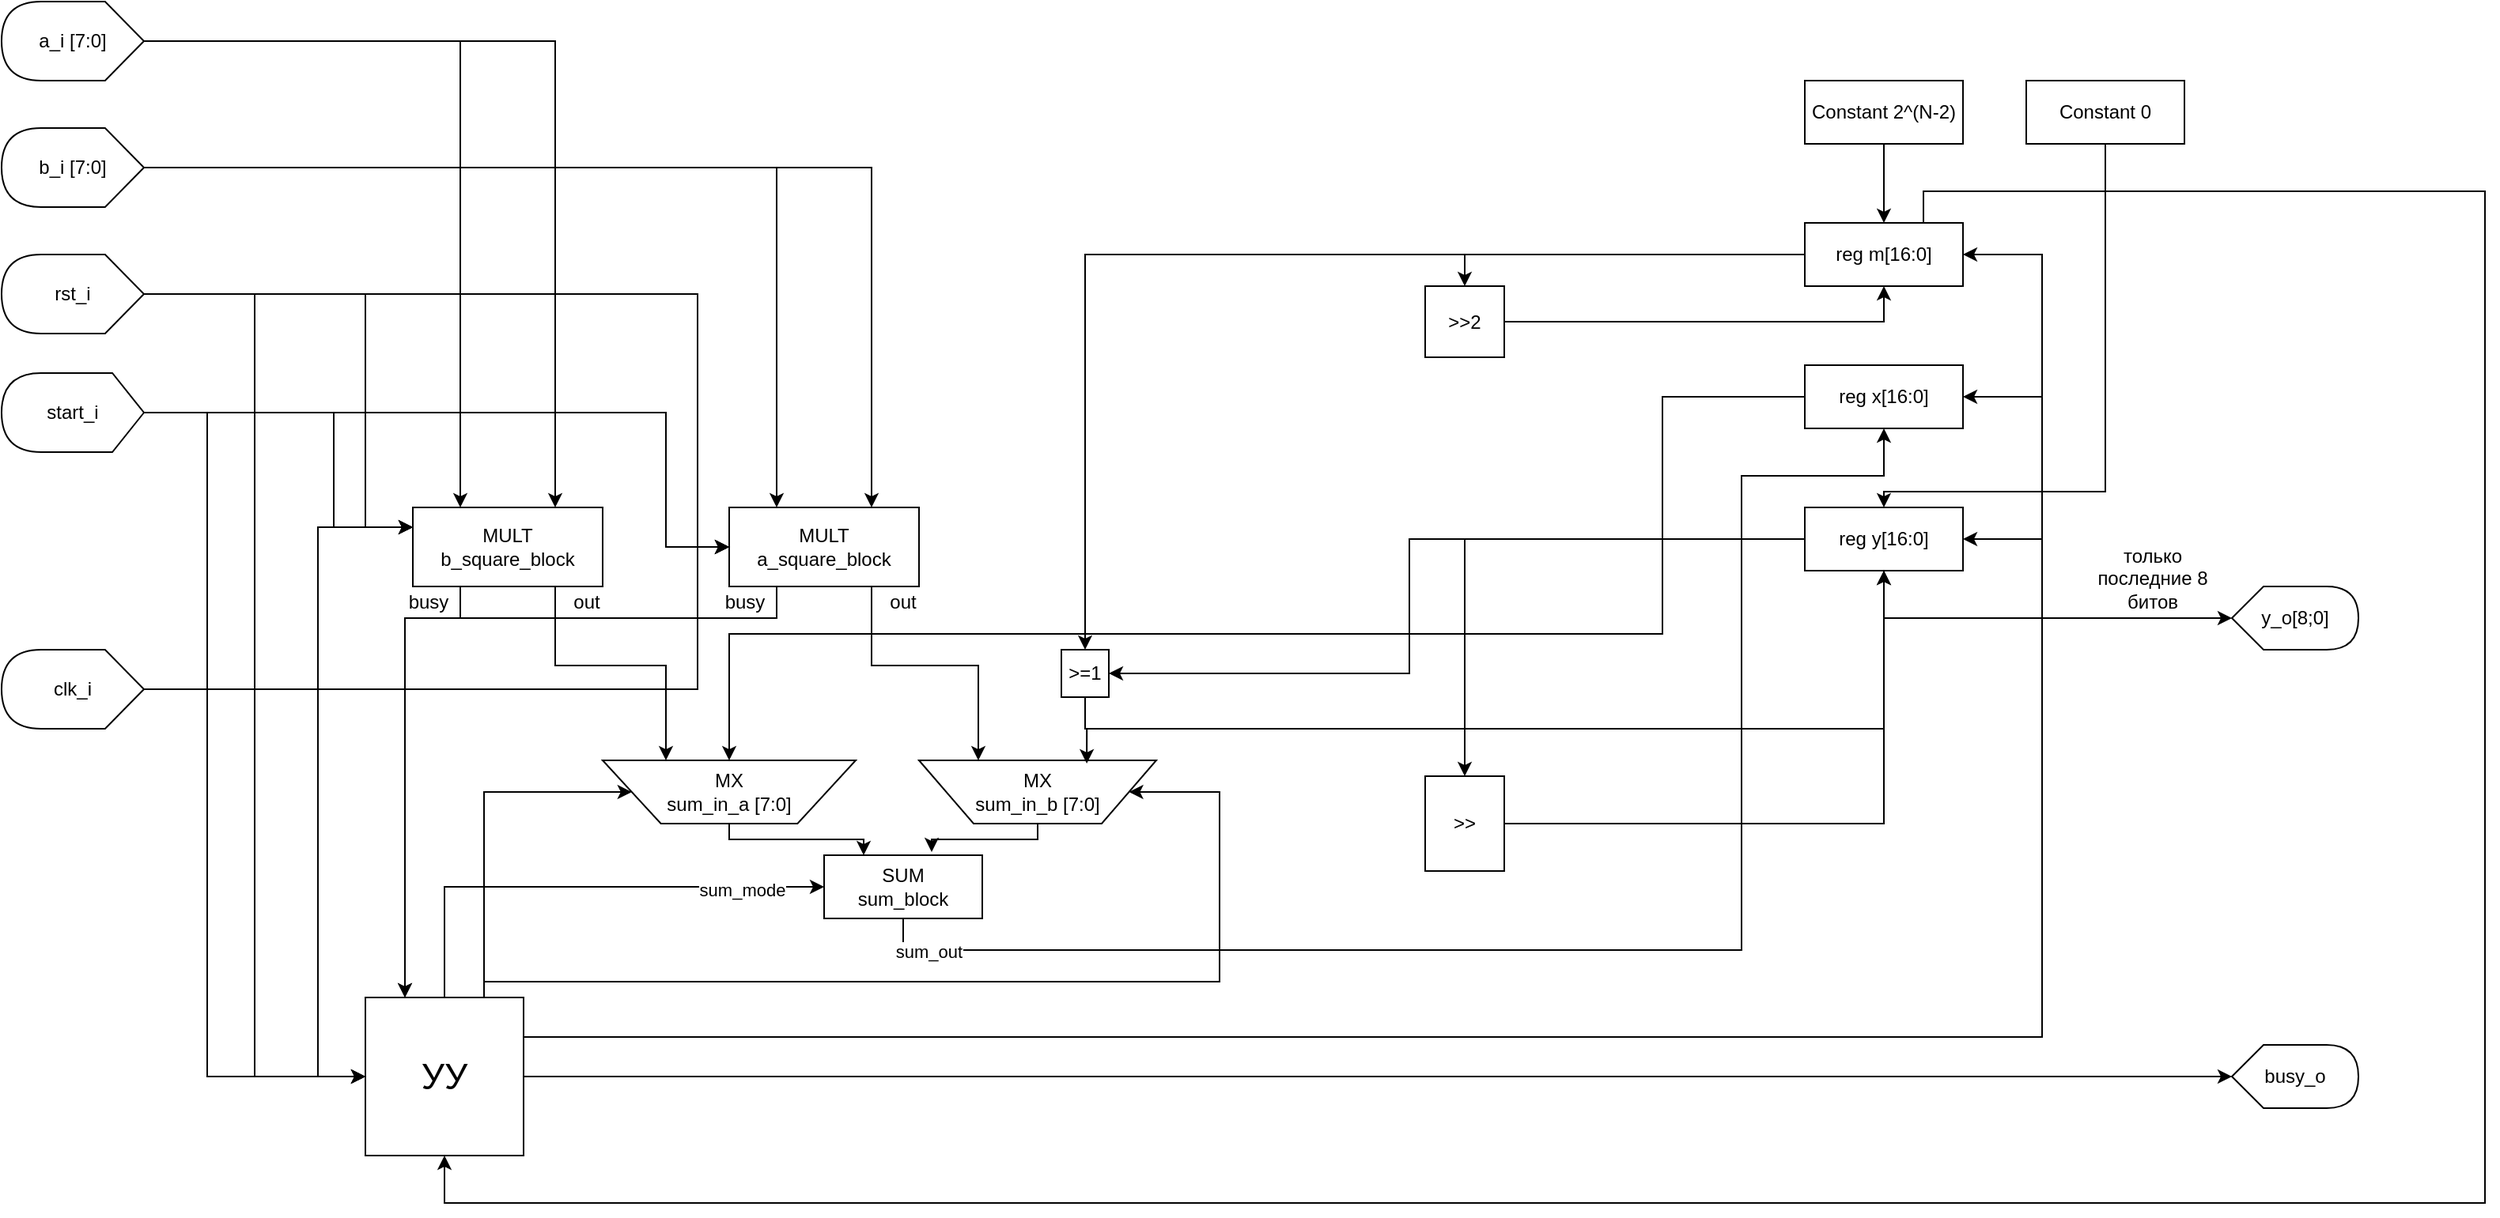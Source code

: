 <mxfile version="14.6.9" type="device"><diagram id="yhgTA5xH6fjYO7fQ73th" name="Page-1"><mxGraphModel dx="1663" dy="1238" grid="1" gridSize="10" guides="1" tooltips="1" connect="1" arrows="1" fold="1" page="1" pageScale="1" pageWidth="4681" pageHeight="3300" math="0" shadow="0"><root><mxCell id="0"/><mxCell id="1" parent="0"/><mxCell id="CnSss1AtHN7uozVanmQQ-28" style="edgeStyle=orthogonalEdgeStyle;rounded=0;orthogonalLoop=1;jettySize=auto;html=1;exitX=0;exitY=0.5;exitDx=0;exitDy=0;exitPerimeter=0;entryX=0;entryY=0.5;entryDx=0;entryDy=0;" edge="1" parent="1" source="CnSss1AtHN7uozVanmQQ-1" target="CnSss1AtHN7uozVanmQQ-8"><mxGeometry relative="1" as="geometry"><Array as="points"><mxPoint x="220" y="475"/><mxPoint x="220" y="720"/></Array></mxGeometry></mxCell><mxCell id="CnSss1AtHN7uozVanmQQ-80" style="edgeStyle=orthogonalEdgeStyle;rounded=0;orthogonalLoop=1;jettySize=auto;html=1;exitX=0;exitY=0.5;exitDx=0;exitDy=0;exitPerimeter=0;entryX=0;entryY=0.25;entryDx=0;entryDy=0;" edge="1" parent="1" source="CnSss1AtHN7uozVanmQQ-1" target="CnSss1AtHN7uozVanmQQ-16"><mxGeometry relative="1" as="geometry"><Array as="points"><mxPoint x="220" y="475"/><mxPoint x="220" y="373"/></Array></mxGeometry></mxCell><mxCell id="CnSss1AtHN7uozVanmQQ-81" style="edgeStyle=orthogonalEdgeStyle;rounded=0;orthogonalLoop=1;jettySize=auto;html=1;exitX=0;exitY=0.5;exitDx=0;exitDy=0;exitPerimeter=0;entryX=0;entryY=0.5;entryDx=0;entryDy=0;" edge="1" parent="1" source="CnSss1AtHN7uozVanmQQ-1" target="CnSss1AtHN7uozVanmQQ-15"><mxGeometry relative="1" as="geometry"><Array as="points"><mxPoint x="460" y="475"/><mxPoint x="460" y="385"/></Array></mxGeometry></mxCell><mxCell id="CnSss1AtHN7uozVanmQQ-1" value="clk_i" style="shape=display;whiteSpace=wrap;html=1;rotation=0;size=0.273;direction=west;" vertex="1" parent="1"><mxGeometry x="20" y="450" width="90" height="50" as="geometry"/></mxCell><mxCell id="CnSss1AtHN7uozVanmQQ-29" style="edgeStyle=orthogonalEdgeStyle;rounded=0;orthogonalLoop=1;jettySize=auto;html=1;exitX=0;exitY=0.5;exitDx=0;exitDy=0;exitPerimeter=0;entryX=0;entryY=0.5;entryDx=0;entryDy=0;" edge="1" parent="1" source="CnSss1AtHN7uozVanmQQ-2" target="CnSss1AtHN7uozVanmQQ-8"><mxGeometry relative="1" as="geometry"><Array as="points"><mxPoint x="180" y="225"/><mxPoint x="180" y="720"/></Array></mxGeometry></mxCell><mxCell id="CnSss1AtHN7uozVanmQQ-35" style="edgeStyle=orthogonalEdgeStyle;rounded=0;orthogonalLoop=1;jettySize=auto;html=1;exitX=0;exitY=0.5;exitDx=0;exitDy=0;exitPerimeter=0;entryX=0;entryY=0.25;entryDx=0;entryDy=0;" edge="1" parent="1" source="CnSss1AtHN7uozVanmQQ-2" target="CnSss1AtHN7uozVanmQQ-16"><mxGeometry relative="1" as="geometry"><Array as="points"><mxPoint x="250" y="225"/><mxPoint x="250" y="373"/></Array></mxGeometry></mxCell><mxCell id="CnSss1AtHN7uozVanmQQ-37" style="edgeStyle=orthogonalEdgeStyle;rounded=0;orthogonalLoop=1;jettySize=auto;html=1;exitX=0;exitY=0.5;exitDx=0;exitDy=0;exitPerimeter=0;entryX=0;entryY=0.5;entryDx=0;entryDy=0;" edge="1" parent="1" source="CnSss1AtHN7uozVanmQQ-2" target="CnSss1AtHN7uozVanmQQ-15"><mxGeometry relative="1" as="geometry"><Array as="points"><mxPoint x="460" y="225"/><mxPoint x="460" y="385"/></Array></mxGeometry></mxCell><mxCell id="CnSss1AtHN7uozVanmQQ-2" value="rst_i" style="shape=display;whiteSpace=wrap;html=1;rotation=0;size=0.273;direction=west;" vertex="1" parent="1"><mxGeometry x="20" y="200" width="90" height="50" as="geometry"/></mxCell><mxCell id="CnSss1AtHN7uozVanmQQ-30" style="edgeStyle=orthogonalEdgeStyle;rounded=0;orthogonalLoop=1;jettySize=auto;html=1;exitX=0;exitY=0.5;exitDx=0;exitDy=0;exitPerimeter=0;entryX=0;entryY=0.5;entryDx=0;entryDy=0;" edge="1" parent="1" source="CnSss1AtHN7uozVanmQQ-3" target="CnSss1AtHN7uozVanmQQ-8"><mxGeometry relative="1" as="geometry"><Array as="points"><mxPoint x="110" y="300"/><mxPoint x="150" y="300"/><mxPoint x="150" y="720"/></Array></mxGeometry></mxCell><mxCell id="CnSss1AtHN7uozVanmQQ-36" style="edgeStyle=orthogonalEdgeStyle;rounded=0;orthogonalLoop=1;jettySize=auto;html=1;exitX=0;exitY=0.5;exitDx=0;exitDy=0;exitPerimeter=0;entryX=0;entryY=0.25;entryDx=0;entryDy=0;" edge="1" parent="1" source="CnSss1AtHN7uozVanmQQ-3" target="CnSss1AtHN7uozVanmQQ-16"><mxGeometry relative="1" as="geometry"><Array as="points"><mxPoint x="230" y="300"/><mxPoint x="230" y="373"/></Array></mxGeometry></mxCell><mxCell id="CnSss1AtHN7uozVanmQQ-38" style="edgeStyle=orthogonalEdgeStyle;rounded=0;orthogonalLoop=1;jettySize=auto;html=1;exitX=0;exitY=0.5;exitDx=0;exitDy=0;exitPerimeter=0;entryX=0;entryY=0.5;entryDx=0;entryDy=0;" edge="1" parent="1" source="CnSss1AtHN7uozVanmQQ-3" target="CnSss1AtHN7uozVanmQQ-15"><mxGeometry relative="1" as="geometry"><Array as="points"><mxPoint x="440" y="300"/><mxPoint x="440" y="385"/></Array></mxGeometry></mxCell><mxCell id="CnSss1AtHN7uozVanmQQ-3" value="start_i" style="shape=display;whiteSpace=wrap;html=1;rotation=0;size=0.222;direction=west;" vertex="1" parent="1"><mxGeometry x="20" y="275" width="90" height="50" as="geometry"/></mxCell><mxCell id="CnSss1AtHN7uozVanmQQ-31" style="edgeStyle=orthogonalEdgeStyle;rounded=0;orthogonalLoop=1;jettySize=auto;html=1;exitX=0;exitY=0.5;exitDx=0;exitDy=0;exitPerimeter=0;entryX=0.25;entryY=0;entryDx=0;entryDy=0;" edge="1" parent="1" source="CnSss1AtHN7uozVanmQQ-4" target="CnSss1AtHN7uozVanmQQ-16"><mxGeometry relative="1" as="geometry"/></mxCell><mxCell id="CnSss1AtHN7uozVanmQQ-32" style="edgeStyle=orthogonalEdgeStyle;rounded=0;orthogonalLoop=1;jettySize=auto;html=1;exitX=0;exitY=0.5;exitDx=0;exitDy=0;exitPerimeter=0;entryX=0.75;entryY=0;entryDx=0;entryDy=0;" edge="1" parent="1" source="CnSss1AtHN7uozVanmQQ-4" target="CnSss1AtHN7uozVanmQQ-16"><mxGeometry relative="1" as="geometry"/></mxCell><mxCell id="CnSss1AtHN7uozVanmQQ-4" value="&lt;div&gt;a_i [7:0]&lt;/div&gt;" style="shape=display;whiteSpace=wrap;html=1;rotation=0;size=0.273;direction=west;" vertex="1" parent="1"><mxGeometry x="20" y="40" width="90" height="50" as="geometry"/></mxCell><mxCell id="CnSss1AtHN7uozVanmQQ-33" style="edgeStyle=orthogonalEdgeStyle;rounded=0;orthogonalLoop=1;jettySize=auto;html=1;exitX=0;exitY=0.5;exitDx=0;exitDy=0;exitPerimeter=0;entryX=0.25;entryY=0;entryDx=0;entryDy=0;" edge="1" parent="1" source="CnSss1AtHN7uozVanmQQ-5" target="CnSss1AtHN7uozVanmQQ-15"><mxGeometry relative="1" as="geometry"/></mxCell><mxCell id="CnSss1AtHN7uozVanmQQ-34" style="edgeStyle=orthogonalEdgeStyle;rounded=0;orthogonalLoop=1;jettySize=auto;html=1;exitX=0;exitY=0.5;exitDx=0;exitDy=0;exitPerimeter=0;entryX=0.75;entryY=0;entryDx=0;entryDy=0;" edge="1" parent="1" source="CnSss1AtHN7uozVanmQQ-5" target="CnSss1AtHN7uozVanmQQ-15"><mxGeometry relative="1" as="geometry"/></mxCell><mxCell id="CnSss1AtHN7uozVanmQQ-5" value="&lt;div&gt;b_i [7:0]&lt;/div&gt;" style="shape=display;whiteSpace=wrap;html=1;rotation=0;size=0.273;direction=west;" vertex="1" parent="1"><mxGeometry x="20" y="120" width="90" height="50" as="geometry"/></mxCell><mxCell id="CnSss1AtHN7uozVanmQQ-22" style="edgeStyle=orthogonalEdgeStyle;rounded=0;orthogonalLoop=1;jettySize=auto;html=1;exitX=1;exitY=0.5;exitDx=0;exitDy=0;" edge="1" parent="1" source="CnSss1AtHN7uozVanmQQ-8" target="CnSss1AtHN7uozVanmQQ-20"><mxGeometry relative="1" as="geometry"/></mxCell><mxCell id="CnSss1AtHN7uozVanmQQ-23" style="edgeStyle=orthogonalEdgeStyle;rounded=0;orthogonalLoop=1;jettySize=auto;html=1;exitX=1;exitY=0.25;exitDx=0;exitDy=0;entryX=1;entryY=0.5;entryDx=0;entryDy=0;" edge="1" parent="1" source="CnSss1AtHN7uozVanmQQ-8" target="CnSss1AtHN7uozVanmQQ-17"><mxGeometry relative="1" as="geometry"><Array as="points"><mxPoint x="1310" y="695"/><mxPoint x="1310" y="200"/></Array></mxGeometry></mxCell><mxCell id="CnSss1AtHN7uozVanmQQ-24" style="edgeStyle=orthogonalEdgeStyle;rounded=0;orthogonalLoop=1;jettySize=auto;html=1;exitX=1;exitY=0.25;exitDx=0;exitDy=0;entryX=1;entryY=0.5;entryDx=0;entryDy=0;" edge="1" parent="1" source="CnSss1AtHN7uozVanmQQ-8" target="CnSss1AtHN7uozVanmQQ-18"><mxGeometry relative="1" as="geometry"><Array as="points"><mxPoint x="1310" y="695"/><mxPoint x="1310" y="290"/></Array></mxGeometry></mxCell><mxCell id="CnSss1AtHN7uozVanmQQ-25" style="edgeStyle=orthogonalEdgeStyle;rounded=0;orthogonalLoop=1;jettySize=auto;html=1;exitX=1;exitY=0.25;exitDx=0;exitDy=0;entryX=1;entryY=0.5;entryDx=0;entryDy=0;" edge="1" parent="1" source="CnSss1AtHN7uozVanmQQ-8" target="CnSss1AtHN7uozVanmQQ-19"><mxGeometry relative="1" as="geometry"><Array as="points"><mxPoint x="1310" y="695"/><mxPoint x="1310" y="380"/></Array></mxGeometry></mxCell><mxCell id="CnSss1AtHN7uozVanmQQ-49" style="edgeStyle=orthogonalEdgeStyle;rounded=0;orthogonalLoop=1;jettySize=auto;html=1;exitX=0.75;exitY=0;exitDx=0;exitDy=0;entryX=0;entryY=0.5;entryDx=0;entryDy=0;" edge="1" parent="1" source="CnSss1AtHN7uozVanmQQ-8" target="CnSss1AtHN7uozVanmQQ-9"><mxGeometry relative="1" as="geometry"><Array as="points"><mxPoint x="325" y="540"/></Array></mxGeometry></mxCell><mxCell id="CnSss1AtHN7uozVanmQQ-50" style="edgeStyle=orthogonalEdgeStyle;rounded=0;orthogonalLoop=1;jettySize=auto;html=1;exitX=0.75;exitY=0;exitDx=0;exitDy=0;entryX=1;entryY=0.5;entryDx=0;entryDy=0;" edge="1" parent="1" source="CnSss1AtHN7uozVanmQQ-8" target="CnSss1AtHN7uozVanmQQ-10"><mxGeometry relative="1" as="geometry"><Array as="points"><mxPoint x="325" y="660"/><mxPoint x="790" y="660"/><mxPoint x="790" y="540"/></Array></mxGeometry></mxCell><mxCell id="CnSss1AtHN7uozVanmQQ-55" style="edgeStyle=orthogonalEdgeStyle;rounded=0;orthogonalLoop=1;jettySize=auto;html=1;exitX=0.5;exitY=0;exitDx=0;exitDy=0;entryX=0;entryY=0.5;entryDx=0;entryDy=0;" edge="1" parent="1" source="CnSss1AtHN7uozVanmQQ-8" target="CnSss1AtHN7uozVanmQQ-12"><mxGeometry relative="1" as="geometry"/></mxCell><mxCell id="CnSss1AtHN7uozVanmQQ-56" value="sum_mode" style="edgeLabel;html=1;align=center;verticalAlign=middle;resizable=0;points=[];" vertex="1" connectable="0" parent="CnSss1AtHN7uozVanmQQ-55"><mxGeometry x="0.663" y="-2" relative="1" as="geometry"><mxPoint as="offset"/></mxGeometry></mxCell><mxCell id="CnSss1AtHN7uozVanmQQ-8" value="&lt;font style=&quot;font-size: 23px&quot;&gt;УУ&lt;/font&gt;" style="rounded=0;whiteSpace=wrap;html=1;" vertex="1" parent="1"><mxGeometry x="250" y="670" width="100" height="100" as="geometry"/></mxCell><mxCell id="CnSss1AtHN7uozVanmQQ-51" style="edgeStyle=orthogonalEdgeStyle;rounded=0;orthogonalLoop=1;jettySize=auto;html=1;exitX=0.5;exitY=1;exitDx=0;exitDy=0;entryX=0.25;entryY=0;entryDx=0;entryDy=0;" edge="1" parent="1" source="CnSss1AtHN7uozVanmQQ-9" target="CnSss1AtHN7uozVanmQQ-12"><mxGeometry relative="1" as="geometry"><Array as="points"><mxPoint x="480" y="570"/><mxPoint x="565" y="570"/></Array></mxGeometry></mxCell><mxCell id="CnSss1AtHN7uozVanmQQ-9" value="&lt;div&gt;MX&lt;/div&gt;&lt;div&gt;sum_in_a [7:0]&lt;br&gt;&lt;/div&gt;" style="verticalLabelPosition=middle;verticalAlign=middle;html=1;shape=trapezoid;perimeter=trapezoidPerimeter;whiteSpace=wrap;size=0.23;arcSize=10;flipV=1;labelPosition=center;align=center;" vertex="1" parent="1"><mxGeometry x="400" y="520" width="160" height="40" as="geometry"/></mxCell><mxCell id="CnSss1AtHN7uozVanmQQ-52" style="edgeStyle=orthogonalEdgeStyle;rounded=0;orthogonalLoop=1;jettySize=auto;html=1;exitX=0.5;exitY=1;exitDx=0;exitDy=0;entryX=0.68;entryY=-0.05;entryDx=0;entryDy=0;entryPerimeter=0;" edge="1" parent="1" source="CnSss1AtHN7uozVanmQQ-10" target="CnSss1AtHN7uozVanmQQ-12"><mxGeometry relative="1" as="geometry"><Array as="points"><mxPoint x="675" y="570"/><mxPoint x="608" y="570"/></Array></mxGeometry></mxCell><mxCell id="CnSss1AtHN7uozVanmQQ-10" value="&lt;div&gt;MX&lt;/div&gt;sum_in_b [7:0]" style="verticalLabelPosition=middle;verticalAlign=middle;html=1;shape=trapezoid;perimeter=trapezoidPerimeter;whiteSpace=wrap;size=0.23;arcSize=10;flipV=1;labelPosition=center;align=center;" vertex="1" parent="1"><mxGeometry x="600" y="520" width="150" height="40" as="geometry"/></mxCell><mxCell id="CnSss1AtHN7uozVanmQQ-75" style="edgeStyle=orthogonalEdgeStyle;rounded=0;orthogonalLoop=1;jettySize=auto;html=1;exitX=0.5;exitY=1;exitDx=0;exitDy=0;entryX=0.5;entryY=1;entryDx=0;entryDy=0;" edge="1" parent="1" source="CnSss1AtHN7uozVanmQQ-12" target="CnSss1AtHN7uozVanmQQ-18"><mxGeometry relative="1" as="geometry"><Array as="points"><mxPoint x="590" y="640"/><mxPoint x="1120" y="640"/><mxPoint x="1120" y="340"/><mxPoint x="1210" y="340"/></Array></mxGeometry></mxCell><mxCell id="CnSss1AtHN7uozVanmQQ-77" value="sum_out" style="edgeLabel;html=1;align=center;verticalAlign=middle;resizable=0;points=[];" vertex="1" connectable="0" parent="CnSss1AtHN7uozVanmQQ-75"><mxGeometry x="-0.926" y="-1" relative="1" as="geometry"><mxPoint as="offset"/></mxGeometry></mxCell><mxCell id="CnSss1AtHN7uozVanmQQ-12" value="&lt;div&gt;SUM&lt;/div&gt;sum_block" style="rounded=0;whiteSpace=wrap;html=1;" vertex="1" parent="1"><mxGeometry x="540" y="580" width="100" height="40" as="geometry"/></mxCell><mxCell id="CnSss1AtHN7uozVanmQQ-40" style="edgeStyle=orthogonalEdgeStyle;rounded=0;orthogonalLoop=1;jettySize=auto;html=1;exitX=0.25;exitY=1;exitDx=0;exitDy=0;entryX=0.25;entryY=0;entryDx=0;entryDy=0;" edge="1" parent="1" source="CnSss1AtHN7uozVanmQQ-15" target="CnSss1AtHN7uozVanmQQ-8"><mxGeometry relative="1" as="geometry"><Array as="points"><mxPoint x="510" y="430"/><mxPoint x="275" y="430"/></Array></mxGeometry></mxCell><mxCell id="CnSss1AtHN7uozVanmQQ-46" style="edgeStyle=orthogonalEdgeStyle;rounded=0;orthogonalLoop=1;jettySize=auto;html=1;exitX=0.75;exitY=1;exitDx=0;exitDy=0;entryX=0.25;entryY=0;entryDx=0;entryDy=0;" edge="1" parent="1" source="CnSss1AtHN7uozVanmQQ-15" target="CnSss1AtHN7uozVanmQQ-10"><mxGeometry relative="1" as="geometry"><Array as="points"><mxPoint x="570" y="460"/><mxPoint x="638" y="460"/></Array></mxGeometry></mxCell><mxCell id="CnSss1AtHN7uozVanmQQ-15" value="&lt;div&gt;MULT&lt;/div&gt;a_square_block" style="rounded=0;whiteSpace=wrap;html=1;" vertex="1" parent="1"><mxGeometry x="480" y="360" width="120" height="50" as="geometry"/></mxCell><mxCell id="CnSss1AtHN7uozVanmQQ-39" style="edgeStyle=orthogonalEdgeStyle;rounded=0;orthogonalLoop=1;jettySize=auto;html=1;exitX=0.25;exitY=1;exitDx=0;exitDy=0;entryX=0.25;entryY=0;entryDx=0;entryDy=0;" edge="1" parent="1" source="CnSss1AtHN7uozVanmQQ-16" target="CnSss1AtHN7uozVanmQQ-8"><mxGeometry relative="1" as="geometry"><Array as="points"><mxPoint x="310" y="430"/><mxPoint x="275" y="430"/></Array></mxGeometry></mxCell><mxCell id="CnSss1AtHN7uozVanmQQ-45" style="edgeStyle=orthogonalEdgeStyle;rounded=0;orthogonalLoop=1;jettySize=auto;html=1;exitX=0.75;exitY=1;exitDx=0;exitDy=0;entryX=0.25;entryY=0;entryDx=0;entryDy=0;" edge="1" parent="1" source="CnSss1AtHN7uozVanmQQ-16" target="CnSss1AtHN7uozVanmQQ-9"><mxGeometry relative="1" as="geometry"><Array as="points"><mxPoint x="370" y="460"/><mxPoint x="440" y="460"/></Array></mxGeometry></mxCell><mxCell id="CnSss1AtHN7uozVanmQQ-16" value="&lt;div&gt;MULT&lt;/div&gt;b_square_block" style="rounded=0;whiteSpace=wrap;html=1;" vertex="1" parent="1"><mxGeometry x="280" y="360" width="120" height="50" as="geometry"/></mxCell><mxCell id="CnSss1AtHN7uozVanmQQ-64" style="edgeStyle=orthogonalEdgeStyle;rounded=0;orthogonalLoop=1;jettySize=auto;html=1;exitX=0;exitY=0.5;exitDx=0;exitDy=0;" edge="1" parent="1" source="CnSss1AtHN7uozVanmQQ-17" target="CnSss1AtHN7uozVanmQQ-62"><mxGeometry relative="1" as="geometry"/></mxCell><mxCell id="CnSss1AtHN7uozVanmQQ-72" style="edgeStyle=orthogonalEdgeStyle;rounded=0;orthogonalLoop=1;jettySize=auto;html=1;exitX=0;exitY=0.5;exitDx=0;exitDy=0;entryX=0.5;entryY=0;entryDx=0;entryDy=0;" edge="1" parent="1" source="CnSss1AtHN7uozVanmQQ-17" target="CnSss1AtHN7uozVanmQQ-71"><mxGeometry relative="1" as="geometry"/></mxCell><mxCell id="CnSss1AtHN7uozVanmQQ-82" style="edgeStyle=orthogonalEdgeStyle;rounded=0;orthogonalLoop=1;jettySize=auto;html=1;exitX=0.75;exitY=0;exitDx=0;exitDy=0;entryX=0.5;entryY=1;entryDx=0;entryDy=0;" edge="1" parent="1" source="CnSss1AtHN7uozVanmQQ-17" target="CnSss1AtHN7uozVanmQQ-8"><mxGeometry relative="1" as="geometry"><Array as="points"><mxPoint x="1235" y="160"/><mxPoint x="1590" y="160"/><mxPoint x="1590" y="800"/><mxPoint x="300" y="800"/></Array></mxGeometry></mxCell><mxCell id="CnSss1AtHN7uozVanmQQ-17" value="reg m[16:0]" style="rounded=0;whiteSpace=wrap;html=1;" vertex="1" parent="1"><mxGeometry x="1160" y="180" width="100" height="40" as="geometry"/></mxCell><mxCell id="CnSss1AtHN7uozVanmQQ-60" style="edgeStyle=orthogonalEdgeStyle;rounded=0;orthogonalLoop=1;jettySize=auto;html=1;exitX=0;exitY=0.5;exitDx=0;exitDy=0;entryX=0.5;entryY=0;entryDx=0;entryDy=0;" edge="1" parent="1" source="CnSss1AtHN7uozVanmQQ-18" target="CnSss1AtHN7uozVanmQQ-9"><mxGeometry relative="1" as="geometry"><Array as="points"><mxPoint x="1070" y="290"/><mxPoint x="1070" y="440"/><mxPoint x="480" y="440"/></Array></mxGeometry></mxCell><mxCell id="CnSss1AtHN7uozVanmQQ-18" value="reg x[16:0]" style="rounded=0;whiteSpace=wrap;html=1;" vertex="1" parent="1"><mxGeometry x="1160" y="270" width="100" height="40" as="geometry"/></mxCell><mxCell id="CnSss1AtHN7uozVanmQQ-26" style="edgeStyle=orthogonalEdgeStyle;rounded=0;orthogonalLoop=1;jettySize=auto;html=1;exitX=0.5;exitY=1;exitDx=0;exitDy=0;entryX=0;entryY=0.5;entryDx=0;entryDy=0;entryPerimeter=0;" edge="1" parent="1" source="CnSss1AtHN7uozVanmQQ-19" target="CnSss1AtHN7uozVanmQQ-21"><mxGeometry relative="1" as="geometry"/></mxCell><mxCell id="CnSss1AtHN7uozVanmQQ-65" style="edgeStyle=orthogonalEdgeStyle;rounded=0;orthogonalLoop=1;jettySize=auto;html=1;exitX=0;exitY=0.5;exitDx=0;exitDy=0;entryX=1;entryY=0.5;entryDx=0;entryDy=0;" edge="1" parent="1" source="CnSss1AtHN7uozVanmQQ-19" target="CnSss1AtHN7uozVanmQQ-62"><mxGeometry relative="1" as="geometry"><Array as="points"><mxPoint x="910" y="380"/><mxPoint x="910" y="465"/></Array></mxGeometry></mxCell><mxCell id="CnSss1AtHN7uozVanmQQ-67" style="edgeStyle=orthogonalEdgeStyle;rounded=0;orthogonalLoop=1;jettySize=auto;html=1;exitX=0;exitY=0.5;exitDx=0;exitDy=0;entryX=0.5;entryY=0;entryDx=0;entryDy=0;" edge="1" parent="1" source="CnSss1AtHN7uozVanmQQ-19" target="CnSss1AtHN7uozVanmQQ-66"><mxGeometry relative="1" as="geometry"/></mxCell><mxCell id="CnSss1AtHN7uozVanmQQ-19" value="reg y[16:0]" style="rounded=0;whiteSpace=wrap;html=1;" vertex="1" parent="1"><mxGeometry x="1160" y="360" width="100" height="40" as="geometry"/></mxCell><mxCell id="CnSss1AtHN7uozVanmQQ-20" value="busy_o" style="shape=display;whiteSpace=wrap;html=1;" vertex="1" parent="1"><mxGeometry x="1430" y="700" width="80" height="40" as="geometry"/></mxCell><mxCell id="CnSss1AtHN7uozVanmQQ-21" value="y_o[8;0]" style="shape=display;whiteSpace=wrap;html=1;" vertex="1" parent="1"><mxGeometry x="1430" y="410" width="80" height="40" as="geometry"/></mxCell><mxCell id="CnSss1AtHN7uozVanmQQ-27" value="только последние 8 битов" style="text;html=1;strokeColor=none;fillColor=none;align=center;verticalAlign=middle;whiteSpace=wrap;rounded=0;" vertex="1" parent="1"><mxGeometry x="1330" y="390" width="100" height="30" as="geometry"/></mxCell><mxCell id="CnSss1AtHN7uozVanmQQ-41" value="busy" style="text;html=1;strokeColor=none;fillColor=none;align=center;verticalAlign=middle;whiteSpace=wrap;rounded=0;" vertex="1" parent="1"><mxGeometry x="270" y="410" width="40" height="20" as="geometry"/></mxCell><mxCell id="CnSss1AtHN7uozVanmQQ-44" value="busy" style="text;html=1;strokeColor=none;fillColor=none;align=center;verticalAlign=middle;whiteSpace=wrap;rounded=0;" vertex="1" parent="1"><mxGeometry x="470" y="410" width="40" height="20" as="geometry"/></mxCell><mxCell id="CnSss1AtHN7uozVanmQQ-47" value="out" style="text;html=1;strokeColor=none;fillColor=none;align=center;verticalAlign=middle;whiteSpace=wrap;rounded=0;" vertex="1" parent="1"><mxGeometry x="370" y="410" width="40" height="20" as="geometry"/></mxCell><mxCell id="CnSss1AtHN7uozVanmQQ-48" value="out" style="text;html=1;strokeColor=none;fillColor=none;align=center;verticalAlign=middle;whiteSpace=wrap;rounded=0;" vertex="1" parent="1"><mxGeometry x="570" y="410" width="40" height="20" as="geometry"/></mxCell><mxCell id="CnSss1AtHN7uozVanmQQ-59" style="edgeStyle=orthogonalEdgeStyle;rounded=0;orthogonalLoop=1;jettySize=auto;html=1;exitX=0.5;exitY=1;exitDx=0;exitDy=0;entryX=0.5;entryY=0;entryDx=0;entryDy=0;" edge="1" parent="1" source="CnSss1AtHN7uozVanmQQ-58" target="CnSss1AtHN7uozVanmQQ-17"><mxGeometry relative="1" as="geometry"/></mxCell><mxCell id="CnSss1AtHN7uozVanmQQ-58" value="Constant 2^(N-2)" style="rounded=0;whiteSpace=wrap;html=1;" vertex="1" parent="1"><mxGeometry x="1160" y="90" width="100" height="40" as="geometry"/></mxCell><mxCell id="CnSss1AtHN7uozVanmQQ-63" style="edgeStyle=orthogonalEdgeStyle;rounded=0;orthogonalLoop=1;jettySize=auto;html=1;exitX=0.5;exitY=1;exitDx=0;exitDy=0;entryX=0.707;entryY=0.95;entryDx=0;entryDy=0;entryPerimeter=0;" edge="1" parent="1" source="CnSss1AtHN7uozVanmQQ-62" target="CnSss1AtHN7uozVanmQQ-10"><mxGeometry relative="1" as="geometry"/></mxCell><mxCell id="CnSss1AtHN7uozVanmQQ-74" style="edgeStyle=orthogonalEdgeStyle;rounded=0;orthogonalLoop=1;jettySize=auto;html=1;exitX=0.5;exitY=1;exitDx=0;exitDy=0;entryX=0.5;entryY=1;entryDx=0;entryDy=0;" edge="1" parent="1" source="CnSss1AtHN7uozVanmQQ-62" target="CnSss1AtHN7uozVanmQQ-19"><mxGeometry relative="1" as="geometry"/></mxCell><mxCell id="CnSss1AtHN7uozVanmQQ-62" value="&amp;gt;=1" style="rounded=0;whiteSpace=wrap;html=1;" vertex="1" parent="1"><mxGeometry x="690" y="450" width="30" height="30" as="geometry"/></mxCell><mxCell id="CnSss1AtHN7uozVanmQQ-69" style="edgeStyle=orthogonalEdgeStyle;rounded=0;orthogonalLoop=1;jettySize=auto;html=1;exitX=1;exitY=0.5;exitDx=0;exitDy=0;entryX=0.5;entryY=1;entryDx=0;entryDy=0;" edge="1" parent="1" source="CnSss1AtHN7uozVanmQQ-66" target="CnSss1AtHN7uozVanmQQ-19"><mxGeometry relative="1" as="geometry"/></mxCell><mxCell id="CnSss1AtHN7uozVanmQQ-66" value="&amp;gt;&amp;gt;" style="rounded=0;whiteSpace=wrap;html=1;" vertex="1" parent="1"><mxGeometry x="920" y="530" width="50" height="60" as="geometry"/></mxCell><mxCell id="CnSss1AtHN7uozVanmQQ-73" style="edgeStyle=orthogonalEdgeStyle;rounded=0;orthogonalLoop=1;jettySize=auto;html=1;exitX=1;exitY=0.5;exitDx=0;exitDy=0;entryX=0.5;entryY=1;entryDx=0;entryDy=0;" edge="1" parent="1" source="CnSss1AtHN7uozVanmQQ-71" target="CnSss1AtHN7uozVanmQQ-17"><mxGeometry relative="1" as="geometry"/></mxCell><mxCell id="CnSss1AtHN7uozVanmQQ-71" value="&amp;gt;&amp;gt;2" style="rounded=0;whiteSpace=wrap;html=1;" vertex="1" parent="1"><mxGeometry x="920" y="220" width="50" height="45" as="geometry"/></mxCell><mxCell id="CnSss1AtHN7uozVanmQQ-79" style="edgeStyle=orthogonalEdgeStyle;rounded=0;orthogonalLoop=1;jettySize=auto;html=1;exitX=0.5;exitY=1;exitDx=0;exitDy=0;" edge="1" parent="1" source="CnSss1AtHN7uozVanmQQ-78" target="CnSss1AtHN7uozVanmQQ-19"><mxGeometry relative="1" as="geometry"><Array as="points"><mxPoint x="1350" y="350"/><mxPoint x="1210" y="350"/></Array></mxGeometry></mxCell><mxCell id="CnSss1AtHN7uozVanmQQ-78" value="Constant 0" style="rounded=0;whiteSpace=wrap;html=1;" vertex="1" parent="1"><mxGeometry x="1300" y="90" width="100" height="40" as="geometry"/></mxCell></root></mxGraphModel></diagram></mxfile>